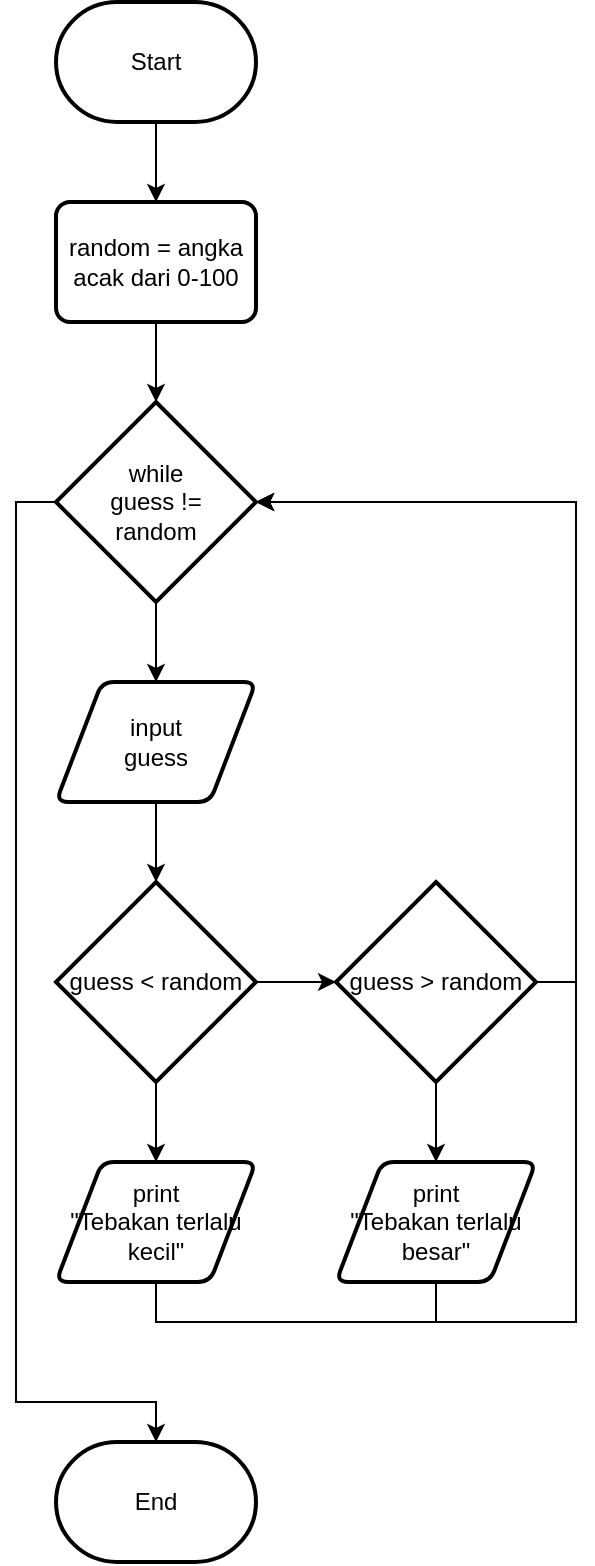 <mxfile version="21.2.1" type="device">
  <diagram name="Page-1" id="PchW1Y0QIS6G1lz6r0_7">
    <mxGraphModel dx="1434" dy="800" grid="1" gridSize="10" guides="1" tooltips="1" connect="1" arrows="1" fold="1" page="1" pageScale="1" pageWidth="850" pageHeight="1100" math="0" shadow="0">
      <root>
        <mxCell id="0" />
        <mxCell id="1" parent="0" />
        <mxCell id="hhqkoH7DIy3Lh6CEVrbi-45" value="" style="edgeStyle=orthogonalEdgeStyle;rounded=0;orthogonalLoop=1;jettySize=auto;html=1;" edge="1" parent="1" source="hhqkoH7DIy3Lh6CEVrbi-1">
          <mxGeometry relative="1" as="geometry">
            <mxPoint x="200" y="140" as="targetPoint" />
          </mxGeometry>
        </mxCell>
        <mxCell id="hhqkoH7DIy3Lh6CEVrbi-1" value="&lt;div&gt;Start&lt;/div&gt;" style="strokeWidth=2;html=1;shape=mxgraph.flowchart.terminator;whiteSpace=wrap;" vertex="1" parent="1">
          <mxGeometry x="150" y="40" width="100" height="60" as="geometry" />
        </mxCell>
        <mxCell id="hhqkoH7DIy3Lh6CEVrbi-26" value="End" style="strokeWidth=2;html=1;shape=mxgraph.flowchart.terminator;whiteSpace=wrap;" vertex="1" parent="1">
          <mxGeometry x="150" y="760" width="100" height="60" as="geometry" />
        </mxCell>
        <mxCell id="hhqkoH7DIy3Lh6CEVrbi-59" value="" style="edgeStyle=orthogonalEdgeStyle;rounded=0;orthogonalLoop=1;jettySize=auto;html=1;" edge="1" parent="1" source="hhqkoH7DIy3Lh6CEVrbi-56" target="hhqkoH7DIy3Lh6CEVrbi-57">
          <mxGeometry relative="1" as="geometry" />
        </mxCell>
        <mxCell id="hhqkoH7DIy3Lh6CEVrbi-56" value="random = angka acak dari 0-100" style="rounded=1;whiteSpace=wrap;html=1;absoluteArcSize=1;arcSize=14;strokeWidth=2;" vertex="1" parent="1">
          <mxGeometry x="150" y="140" width="100" height="60" as="geometry" />
        </mxCell>
        <mxCell id="hhqkoH7DIy3Lh6CEVrbi-66" value="" style="edgeStyle=orthogonalEdgeStyle;rounded=0;orthogonalLoop=1;jettySize=auto;html=1;" edge="1" parent="1" source="hhqkoH7DIy3Lh6CEVrbi-57" target="hhqkoH7DIy3Lh6CEVrbi-58">
          <mxGeometry relative="1" as="geometry" />
        </mxCell>
        <mxCell id="hhqkoH7DIy3Lh6CEVrbi-75" style="edgeStyle=orthogonalEdgeStyle;rounded=0;orthogonalLoop=1;jettySize=auto;html=1;exitX=0;exitY=0.5;exitDx=0;exitDy=0;exitPerimeter=0;entryX=0.5;entryY=0;entryDx=0;entryDy=0;entryPerimeter=0;" edge="1" parent="1" source="hhqkoH7DIy3Lh6CEVrbi-57" target="hhqkoH7DIy3Lh6CEVrbi-26">
          <mxGeometry relative="1" as="geometry">
            <Array as="points">
              <mxPoint x="130" y="290" />
              <mxPoint x="130" y="740" />
              <mxPoint x="200" y="740" />
            </Array>
          </mxGeometry>
        </mxCell>
        <mxCell id="hhqkoH7DIy3Lh6CEVrbi-57" value="&lt;div&gt;while&lt;/div&gt;&lt;div&gt;guess !=&lt;/div&gt;&lt;div&gt;random&lt;br&gt;&lt;/div&gt;" style="strokeWidth=2;html=1;shape=mxgraph.flowchart.decision;whiteSpace=wrap;" vertex="1" parent="1">
          <mxGeometry x="150" y="240" width="100" height="100" as="geometry" />
        </mxCell>
        <mxCell id="hhqkoH7DIy3Lh6CEVrbi-67" value="" style="edgeStyle=orthogonalEdgeStyle;rounded=0;orthogonalLoop=1;jettySize=auto;html=1;" edge="1" parent="1" source="hhqkoH7DIy3Lh6CEVrbi-58" target="hhqkoH7DIy3Lh6CEVrbi-60">
          <mxGeometry relative="1" as="geometry" />
        </mxCell>
        <mxCell id="hhqkoH7DIy3Lh6CEVrbi-58" value="&lt;div&gt;input&lt;/div&gt;&lt;div&gt;guess&lt;br&gt;&lt;/div&gt;" style="shape=parallelogram;html=1;strokeWidth=2;perimeter=parallelogramPerimeter;whiteSpace=wrap;rounded=1;arcSize=12;size=0.23;" vertex="1" parent="1">
          <mxGeometry x="150" y="380" width="100" height="60" as="geometry" />
        </mxCell>
        <mxCell id="hhqkoH7DIy3Lh6CEVrbi-68" value="" style="edgeStyle=orthogonalEdgeStyle;rounded=0;orthogonalLoop=1;jettySize=auto;html=1;" edge="1" parent="1" source="hhqkoH7DIy3Lh6CEVrbi-60" target="hhqkoH7DIy3Lh6CEVrbi-61">
          <mxGeometry relative="1" as="geometry" />
        </mxCell>
        <mxCell id="hhqkoH7DIy3Lh6CEVrbi-69" value="" style="edgeStyle=orthogonalEdgeStyle;rounded=0;orthogonalLoop=1;jettySize=auto;html=1;" edge="1" parent="1" source="hhqkoH7DIy3Lh6CEVrbi-60" target="hhqkoH7DIy3Lh6CEVrbi-63">
          <mxGeometry relative="1" as="geometry" />
        </mxCell>
        <mxCell id="hhqkoH7DIy3Lh6CEVrbi-60" value="guess &amp;lt; random" style="strokeWidth=2;html=1;shape=mxgraph.flowchart.decision;whiteSpace=wrap;" vertex="1" parent="1">
          <mxGeometry x="150" y="480" width="100" height="100" as="geometry" />
        </mxCell>
        <mxCell id="hhqkoH7DIy3Lh6CEVrbi-70" value="" style="edgeStyle=orthogonalEdgeStyle;rounded=0;orthogonalLoop=1;jettySize=auto;html=1;" edge="1" parent="1" source="hhqkoH7DIy3Lh6CEVrbi-61" target="hhqkoH7DIy3Lh6CEVrbi-64">
          <mxGeometry relative="1" as="geometry" />
        </mxCell>
        <mxCell id="hhqkoH7DIy3Lh6CEVrbi-71" style="edgeStyle=orthogonalEdgeStyle;rounded=0;orthogonalLoop=1;jettySize=auto;html=1;exitX=1;exitY=0.5;exitDx=0;exitDy=0;exitPerimeter=0;entryX=1;entryY=0.5;entryDx=0;entryDy=0;entryPerimeter=0;" edge="1" parent="1" source="hhqkoH7DIy3Lh6CEVrbi-61" target="hhqkoH7DIy3Lh6CEVrbi-57">
          <mxGeometry relative="1" as="geometry" />
        </mxCell>
        <mxCell id="hhqkoH7DIy3Lh6CEVrbi-61" value="guess &amp;gt; random" style="strokeWidth=2;html=1;shape=mxgraph.flowchart.decision;whiteSpace=wrap;" vertex="1" parent="1">
          <mxGeometry x="290" y="480" width="100" height="100" as="geometry" />
        </mxCell>
        <mxCell id="hhqkoH7DIy3Lh6CEVrbi-73" style="edgeStyle=orthogonalEdgeStyle;rounded=0;orthogonalLoop=1;jettySize=auto;html=1;exitX=0.5;exitY=1;exitDx=0;exitDy=0;" edge="1" parent="1" source="hhqkoH7DIy3Lh6CEVrbi-63">
          <mxGeometry relative="1" as="geometry">
            <mxPoint x="250" y="290.0" as="targetPoint" />
            <Array as="points">
              <mxPoint x="200" y="700" />
              <mxPoint x="410" y="700" />
              <mxPoint x="410" y="290" />
            </Array>
          </mxGeometry>
        </mxCell>
        <mxCell id="hhqkoH7DIy3Lh6CEVrbi-63" value="&lt;div&gt;print&lt;/div&gt;&lt;div&gt;&quot;Tebakan terlalu kecil&quot;&lt;br&gt;&lt;/div&gt;" style="shape=parallelogram;html=1;strokeWidth=2;perimeter=parallelogramPerimeter;whiteSpace=wrap;rounded=1;arcSize=12;size=0.23;" vertex="1" parent="1">
          <mxGeometry x="150" y="620" width="100" height="60" as="geometry" />
        </mxCell>
        <mxCell id="hhqkoH7DIy3Lh6CEVrbi-72" style="edgeStyle=orthogonalEdgeStyle;rounded=0;orthogonalLoop=1;jettySize=auto;html=1;exitX=0.5;exitY=1;exitDx=0;exitDy=0;entryX=1;entryY=0.5;entryDx=0;entryDy=0;entryPerimeter=0;" edge="1" parent="1" source="hhqkoH7DIy3Lh6CEVrbi-64" target="hhqkoH7DIy3Lh6CEVrbi-57">
          <mxGeometry relative="1" as="geometry">
            <Array as="points">
              <mxPoint x="340" y="700" />
              <mxPoint x="410" y="700" />
              <mxPoint x="410" y="290" />
            </Array>
          </mxGeometry>
        </mxCell>
        <mxCell id="hhqkoH7DIy3Lh6CEVrbi-64" value="&lt;div&gt;print&lt;/div&gt;&lt;div&gt;&quot;Tebakan terlalu besar&quot;&lt;br&gt;&lt;/div&gt;" style="shape=parallelogram;html=1;strokeWidth=2;perimeter=parallelogramPerimeter;whiteSpace=wrap;rounded=1;arcSize=12;size=0.23;" vertex="1" parent="1">
          <mxGeometry x="290" y="620" width="100" height="60" as="geometry" />
        </mxCell>
      </root>
    </mxGraphModel>
  </diagram>
</mxfile>
